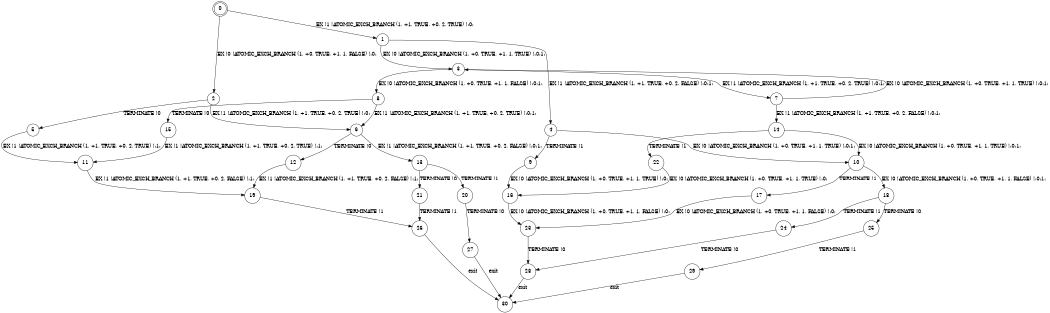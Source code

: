 digraph BCG {
size = "7, 10.5";
center = TRUE;
node [shape = circle];
0 [peripheries = 2];
0 -> 1 [label = "EX !1 !ATOMIC_EXCH_BRANCH (1, +1, TRUE, +0, 2, TRUE) !:0:"];
0 -> 2 [label = "EX !0 !ATOMIC_EXCH_BRANCH (1, +0, TRUE, +1, 1, FALSE) !:0:"];
1 -> 3 [label = "EX !0 !ATOMIC_EXCH_BRANCH (1, +0, TRUE, +1, 1, TRUE) !:0:1:"];
1 -> 4 [label = "EX !1 !ATOMIC_EXCH_BRANCH (1, +1, TRUE, +0, 2, FALSE) !:0:1:"];
2 -> 5 [label = "TERMINATE !0"];
2 -> 6 [label = "EX !1 !ATOMIC_EXCH_BRANCH (1, +1, TRUE, +0, 2, TRUE) !:0:"];
3 -> 7 [label = "EX !1 !ATOMIC_EXCH_BRANCH (1, +1, TRUE, +0, 2, TRUE) !:0:1:"];
3 -> 8 [label = "EX !0 !ATOMIC_EXCH_BRANCH (1, +0, TRUE, +1, 1, FALSE) !:0:1:"];
4 -> 9 [label = "TERMINATE !1"];
4 -> 10 [label = "EX !0 !ATOMIC_EXCH_BRANCH (1, +0, TRUE, +1, 1, TRUE) !:0:1:"];
5 -> 11 [label = "EX !1 !ATOMIC_EXCH_BRANCH (1, +1, TRUE, +0, 2, TRUE) !:1:"];
6 -> 12 [label = "TERMINATE !0"];
6 -> 13 [label = "EX !1 !ATOMIC_EXCH_BRANCH (1, +1, TRUE, +0, 2, FALSE) !:0:1:"];
7 -> 14 [label = "EX !1 !ATOMIC_EXCH_BRANCH (1, +1, TRUE, +0, 2, FALSE) !:0:1:"];
7 -> 3 [label = "EX !0 !ATOMIC_EXCH_BRANCH (1, +0, TRUE, +1, 1, TRUE) !:0:1:"];
8 -> 15 [label = "TERMINATE !0"];
8 -> 6 [label = "EX !1 !ATOMIC_EXCH_BRANCH (1, +1, TRUE, +0, 2, TRUE) !:0:1:"];
9 -> 16 [label = "EX !0 !ATOMIC_EXCH_BRANCH (1, +0, TRUE, +1, 1, TRUE) !:0:"];
10 -> 17 [label = "TERMINATE !1"];
10 -> 18 [label = "EX !0 !ATOMIC_EXCH_BRANCH (1, +0, TRUE, +1, 1, FALSE) !:0:1:"];
11 -> 19 [label = "EX !1 !ATOMIC_EXCH_BRANCH (1, +1, TRUE, +0, 2, FALSE) !:1:"];
12 -> 19 [label = "EX !1 !ATOMIC_EXCH_BRANCH (1, +1, TRUE, +0, 2, FALSE) !:1:"];
13 -> 20 [label = "TERMINATE !1"];
13 -> 21 [label = "TERMINATE !0"];
14 -> 22 [label = "TERMINATE !1"];
14 -> 10 [label = "EX !0 !ATOMIC_EXCH_BRANCH (1, +0, TRUE, +1, 1, TRUE) !:0:1:"];
15 -> 11 [label = "EX !1 !ATOMIC_EXCH_BRANCH (1, +1, TRUE, +0, 2, TRUE) !:1:"];
16 -> 23 [label = "EX !0 !ATOMIC_EXCH_BRANCH (1, +0, TRUE, +1, 1, FALSE) !:0:"];
17 -> 23 [label = "EX !0 !ATOMIC_EXCH_BRANCH (1, +0, TRUE, +1, 1, FALSE) !:0:"];
18 -> 24 [label = "TERMINATE !1"];
18 -> 25 [label = "TERMINATE !0"];
19 -> 26 [label = "TERMINATE !1"];
20 -> 27 [label = "TERMINATE !0"];
21 -> 26 [label = "TERMINATE !1"];
22 -> 16 [label = "EX !0 !ATOMIC_EXCH_BRANCH (1, +0, TRUE, +1, 1, TRUE) !:0:"];
23 -> 28 [label = "TERMINATE !0"];
24 -> 28 [label = "TERMINATE !0"];
25 -> 29 [label = "TERMINATE !1"];
26 -> 30 [label = "exit"];
27 -> 30 [label = "exit"];
28 -> 30 [label = "exit"];
29 -> 30 [label = "exit"];
}
